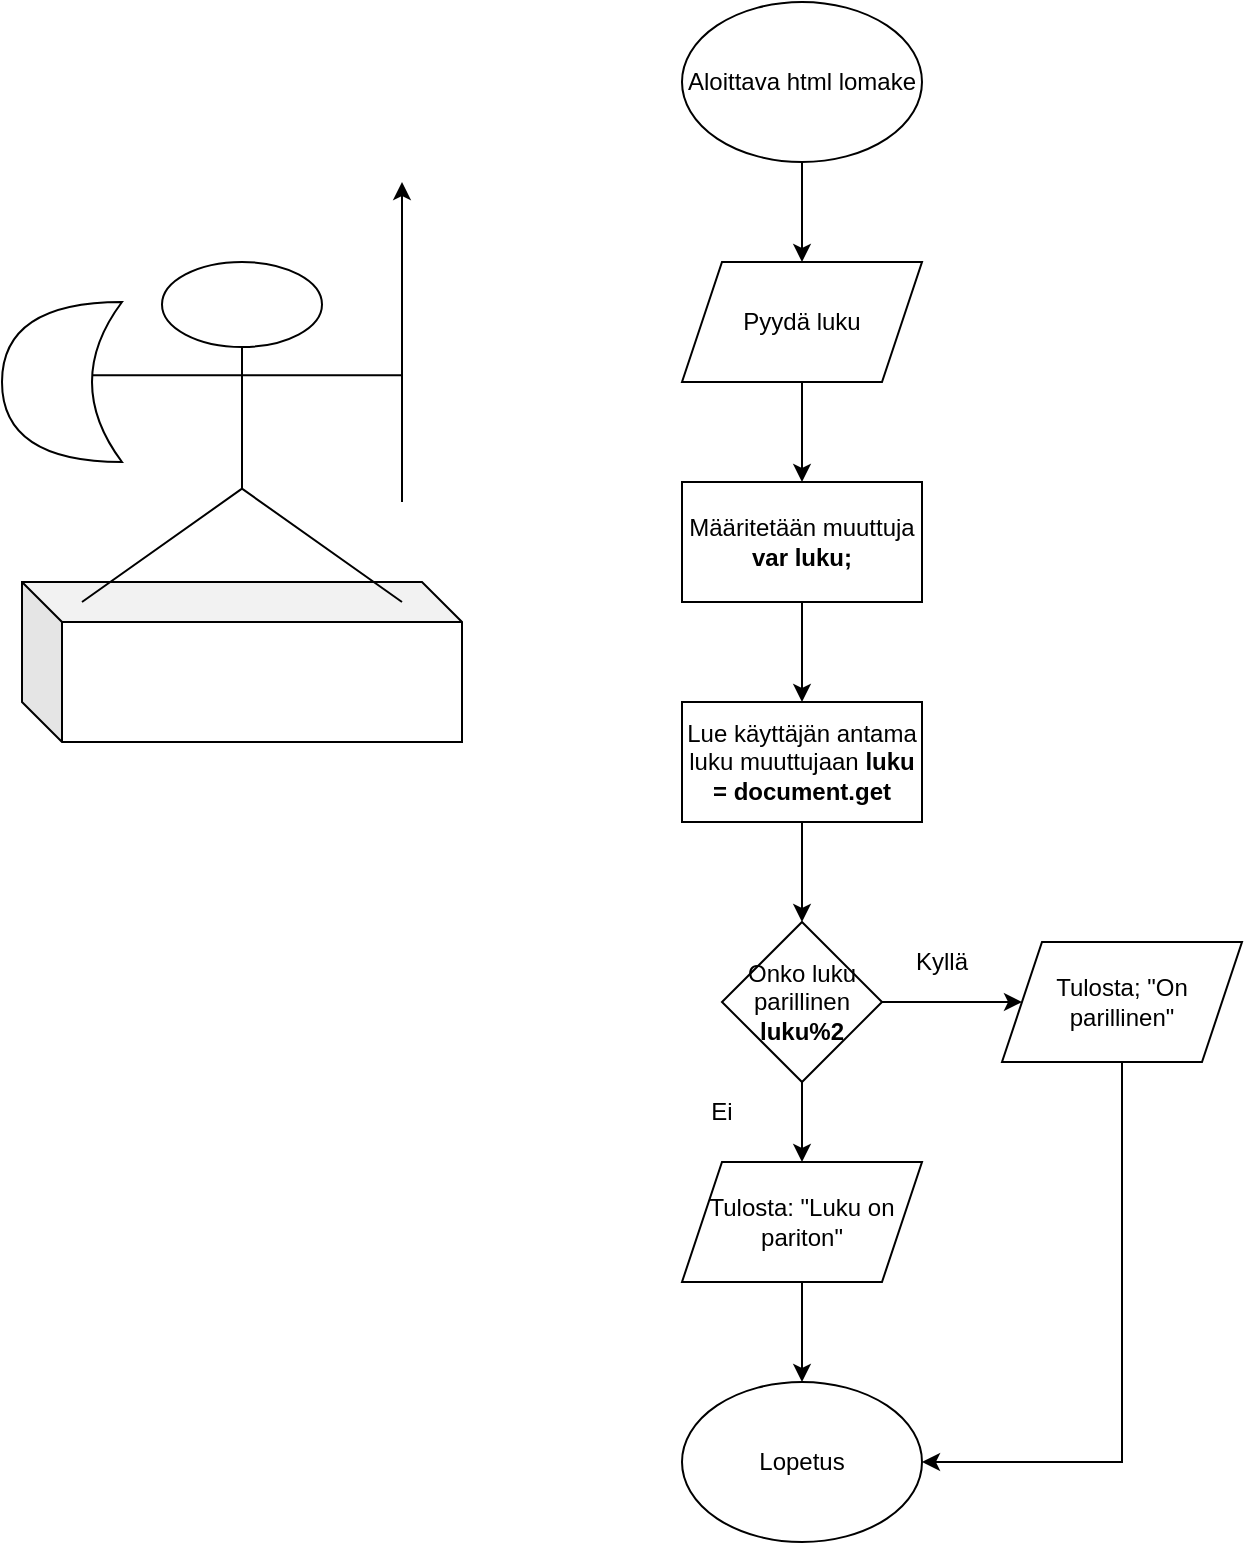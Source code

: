 <mxfile version="13.6.5" type="github">
  <diagram id="C5RBs43oDa-KdzZeNtuy" name="Page-1">
    <mxGraphModel dx="1422" dy="794" grid="1" gridSize="10" guides="1" tooltips="1" connect="1" arrows="1" fold="1" page="1" pageScale="1" pageWidth="827" pageHeight="1169" math="0" shadow="0">
      <root>
        <mxCell id="WIyWlLk6GJQsqaUBKTNV-0" />
        <mxCell id="WIyWlLk6GJQsqaUBKTNV-1" parent="WIyWlLk6GJQsqaUBKTNV-0" />
        <mxCell id="zifHTQ6psVaU4p6Sf5gW-2" style="edgeStyle=orthogonalEdgeStyle;rounded=0;orthogonalLoop=1;jettySize=auto;html=1;exitX=0.5;exitY=1;exitDx=0;exitDy=0;" edge="1" parent="WIyWlLk6GJQsqaUBKTNV-1" source="zifHTQ6psVaU4p6Sf5gW-0" target="zifHTQ6psVaU4p6Sf5gW-1">
          <mxGeometry relative="1" as="geometry" />
        </mxCell>
        <mxCell id="zifHTQ6psVaU4p6Sf5gW-0" value="Aloittava html lomake" style="ellipse;whiteSpace=wrap;html=1;" vertex="1" parent="WIyWlLk6GJQsqaUBKTNV-1">
          <mxGeometry x="360" y="30" width="120" height="80" as="geometry" />
        </mxCell>
        <mxCell id="zifHTQ6psVaU4p6Sf5gW-4" style="edgeStyle=orthogonalEdgeStyle;rounded=0;orthogonalLoop=1;jettySize=auto;html=1;exitX=0.5;exitY=1;exitDx=0;exitDy=0;entryX=0.5;entryY=0;entryDx=0;entryDy=0;" edge="1" parent="WIyWlLk6GJQsqaUBKTNV-1" source="zifHTQ6psVaU4p6Sf5gW-1" target="zifHTQ6psVaU4p6Sf5gW-3">
          <mxGeometry relative="1" as="geometry" />
        </mxCell>
        <mxCell id="zifHTQ6psVaU4p6Sf5gW-1" value="Pyydä luku" style="shape=parallelogram;perimeter=parallelogramPerimeter;whiteSpace=wrap;html=1;fixedSize=1;" vertex="1" parent="WIyWlLk6GJQsqaUBKTNV-1">
          <mxGeometry x="360" y="160" width="120" height="60" as="geometry" />
        </mxCell>
        <mxCell id="zifHTQ6psVaU4p6Sf5gW-7" style="edgeStyle=orthogonalEdgeStyle;rounded=0;orthogonalLoop=1;jettySize=auto;html=1;exitX=0.5;exitY=1;exitDx=0;exitDy=0;entryX=0.5;entryY=0;entryDx=0;entryDy=0;" edge="1" parent="WIyWlLk6GJQsqaUBKTNV-1" source="zifHTQ6psVaU4p6Sf5gW-3" target="zifHTQ6psVaU4p6Sf5gW-6">
          <mxGeometry relative="1" as="geometry" />
        </mxCell>
        <mxCell id="zifHTQ6psVaU4p6Sf5gW-3" value="Määritetään muuttuja&lt;br&gt;&lt;b&gt;var luku;&lt;/b&gt;" style="rounded=0;whiteSpace=wrap;html=1;" vertex="1" parent="WIyWlLk6GJQsqaUBKTNV-1">
          <mxGeometry x="360" y="270" width="120" height="60" as="geometry" />
        </mxCell>
        <mxCell id="zifHTQ6psVaU4p6Sf5gW-9" style="edgeStyle=orthogonalEdgeStyle;rounded=0;orthogonalLoop=1;jettySize=auto;html=1;exitX=0.5;exitY=1;exitDx=0;exitDy=0;entryX=0.5;entryY=0;entryDx=0;entryDy=0;" edge="1" parent="WIyWlLk6GJQsqaUBKTNV-1" source="zifHTQ6psVaU4p6Sf5gW-6" target="zifHTQ6psVaU4p6Sf5gW-8">
          <mxGeometry relative="1" as="geometry" />
        </mxCell>
        <mxCell id="zifHTQ6psVaU4p6Sf5gW-6" value="Lue käyttäjän antama luku muuttujaan &lt;b&gt;luku = document.get&lt;/b&gt;" style="rounded=0;whiteSpace=wrap;html=1;" vertex="1" parent="WIyWlLk6GJQsqaUBKTNV-1">
          <mxGeometry x="360" y="380" width="120" height="60" as="geometry" />
        </mxCell>
        <mxCell id="zifHTQ6psVaU4p6Sf5gW-12" style="edgeStyle=orthogonalEdgeStyle;rounded=0;orthogonalLoop=1;jettySize=auto;html=1;exitX=1;exitY=0.5;exitDx=0;exitDy=0;entryX=0;entryY=0.5;entryDx=0;entryDy=0;" edge="1" parent="WIyWlLk6GJQsqaUBKTNV-1" source="zifHTQ6psVaU4p6Sf5gW-8" target="zifHTQ6psVaU4p6Sf5gW-11">
          <mxGeometry relative="1" as="geometry" />
        </mxCell>
        <mxCell id="zifHTQ6psVaU4p6Sf5gW-16" style="edgeStyle=orthogonalEdgeStyle;rounded=0;orthogonalLoop=1;jettySize=auto;html=1;exitX=0.5;exitY=1;exitDx=0;exitDy=0;entryX=0.5;entryY=0;entryDx=0;entryDy=0;" edge="1" parent="WIyWlLk6GJQsqaUBKTNV-1" source="zifHTQ6psVaU4p6Sf5gW-8" target="zifHTQ6psVaU4p6Sf5gW-15">
          <mxGeometry relative="1" as="geometry" />
        </mxCell>
        <mxCell id="zifHTQ6psVaU4p6Sf5gW-8" value="Onko luku parillinen&lt;br&gt;&lt;b&gt;luku%2&lt;/b&gt;" style="rhombus;whiteSpace=wrap;html=1;" vertex="1" parent="WIyWlLk6GJQsqaUBKTNV-1">
          <mxGeometry x="380" y="490" width="80" height="80" as="geometry" />
        </mxCell>
        <mxCell id="zifHTQ6psVaU4p6Sf5gW-10" value="" style="endArrow=classic;html=1;" edge="1" parent="WIyWlLk6GJQsqaUBKTNV-1">
          <mxGeometry width="50" height="50" relative="1" as="geometry">
            <mxPoint x="220" y="280" as="sourcePoint" />
            <mxPoint x="220" y="120" as="targetPoint" />
            <Array as="points">
              <mxPoint x="220" y="210" />
            </Array>
          </mxGeometry>
        </mxCell>
        <mxCell id="zifHTQ6psVaU4p6Sf5gW-20" style="edgeStyle=orthogonalEdgeStyle;rounded=0;orthogonalLoop=1;jettySize=auto;html=1;exitX=0.5;exitY=1;exitDx=0;exitDy=0;entryX=1;entryY=0.5;entryDx=0;entryDy=0;" edge="1" parent="WIyWlLk6GJQsqaUBKTNV-1" source="zifHTQ6psVaU4p6Sf5gW-11" target="zifHTQ6psVaU4p6Sf5gW-18">
          <mxGeometry relative="1" as="geometry" />
        </mxCell>
        <mxCell id="zifHTQ6psVaU4p6Sf5gW-11" value="Tulosta; &quot;On parillinen&quot;" style="shape=parallelogram;perimeter=parallelogramPerimeter;whiteSpace=wrap;html=1;fixedSize=1;" vertex="1" parent="WIyWlLk6GJQsqaUBKTNV-1">
          <mxGeometry x="520" y="500" width="120" height="60" as="geometry" />
        </mxCell>
        <mxCell id="zifHTQ6psVaU4p6Sf5gW-14" value="Kyllä" style="text;html=1;strokeColor=none;fillColor=none;align=center;verticalAlign=middle;whiteSpace=wrap;rounded=0;" vertex="1" parent="WIyWlLk6GJQsqaUBKTNV-1">
          <mxGeometry x="470" y="500" width="40" height="20" as="geometry" />
        </mxCell>
        <mxCell id="zifHTQ6psVaU4p6Sf5gW-19" style="edgeStyle=orthogonalEdgeStyle;rounded=0;orthogonalLoop=1;jettySize=auto;html=1;exitX=0.5;exitY=1;exitDx=0;exitDy=0;entryX=0.5;entryY=0;entryDx=0;entryDy=0;" edge="1" parent="WIyWlLk6GJQsqaUBKTNV-1" source="zifHTQ6psVaU4p6Sf5gW-15" target="zifHTQ6psVaU4p6Sf5gW-18">
          <mxGeometry relative="1" as="geometry" />
        </mxCell>
        <mxCell id="zifHTQ6psVaU4p6Sf5gW-15" value="Tulosta: &quot;Luku on pariton&quot;" style="shape=parallelogram;perimeter=parallelogramPerimeter;whiteSpace=wrap;html=1;fixedSize=1;" vertex="1" parent="WIyWlLk6GJQsqaUBKTNV-1">
          <mxGeometry x="360" y="610" width="120" height="60" as="geometry" />
        </mxCell>
        <mxCell id="zifHTQ6psVaU4p6Sf5gW-17" value="Ei" style="text;html=1;strokeColor=none;fillColor=none;align=center;verticalAlign=middle;whiteSpace=wrap;rounded=0;" vertex="1" parent="WIyWlLk6GJQsqaUBKTNV-1">
          <mxGeometry x="360" y="575" width="40" height="20" as="geometry" />
        </mxCell>
        <mxCell id="zifHTQ6psVaU4p6Sf5gW-18" value="Lopetus" style="ellipse;whiteSpace=wrap;html=1;" vertex="1" parent="WIyWlLk6GJQsqaUBKTNV-1">
          <mxGeometry x="360" y="720" width="120" height="80" as="geometry" />
        </mxCell>
        <mxCell id="zifHTQ6psVaU4p6Sf5gW-21" value="" style="shape=cube;whiteSpace=wrap;html=1;boundedLbl=1;backgroundOutline=1;darkOpacity=0.05;darkOpacity2=0.1;" vertex="1" parent="WIyWlLk6GJQsqaUBKTNV-1">
          <mxGeometry x="30" y="320" width="220" height="80" as="geometry" />
        </mxCell>
        <mxCell id="zifHTQ6psVaU4p6Sf5gW-5" value="" style="shape=umlActor;verticalLabelPosition=bottom;verticalAlign=top;html=1;outlineConnect=0;" vertex="1" parent="WIyWlLk6GJQsqaUBKTNV-1">
          <mxGeometry x="60" y="160" width="160" height="170" as="geometry" />
        </mxCell>
        <mxCell id="zifHTQ6psVaU4p6Sf5gW-13" value="" style="shape=xor;whiteSpace=wrap;html=1;rotation=-180;" vertex="1" parent="WIyWlLk6GJQsqaUBKTNV-1">
          <mxGeometry x="20" y="180" width="60" height="80" as="geometry" />
        </mxCell>
      </root>
    </mxGraphModel>
  </diagram>
</mxfile>
